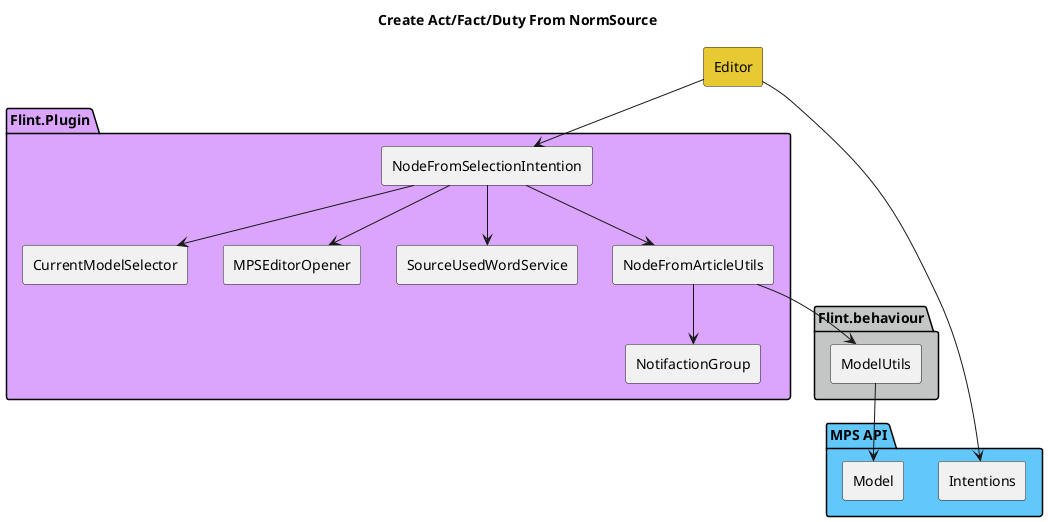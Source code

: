 @startuml Node-From-NormSource
title Create Act/Fact/Duty From NormSource
skinparam componentStyle rectangle

component Editor #E7C933
package "MPS API" #62C8FB{
    component Intentions
    component Model
}

package "Flint.Plugin" #DBA5FD{
    component NodeFromSelectionIntention
    component CurrentModelSelector
    
    component NotifactionGroup
    component MPSEditorOpener
    component SourceUsedWordService
    component NodeFromArticleUtils
}

package "Flint.behaviour" #C4C6C6{
    component ModelUtils
}


Editor --> Intentions
Editor --> NodeFromSelectionIntention
NodeFromSelectionIntention --> CurrentModelSelector
NodeFromSelectionIntention --> NodeFromArticleUtils
NodeFromSelectionIntention --> MPSEditorOpener
NodeFromSelectionIntention --> SourceUsedWordService
NodeFromArticleUtils --> ModelUtils
NodeFromArticleUtils --> NotifactionGroup
ModelUtils --> Model
@enduml